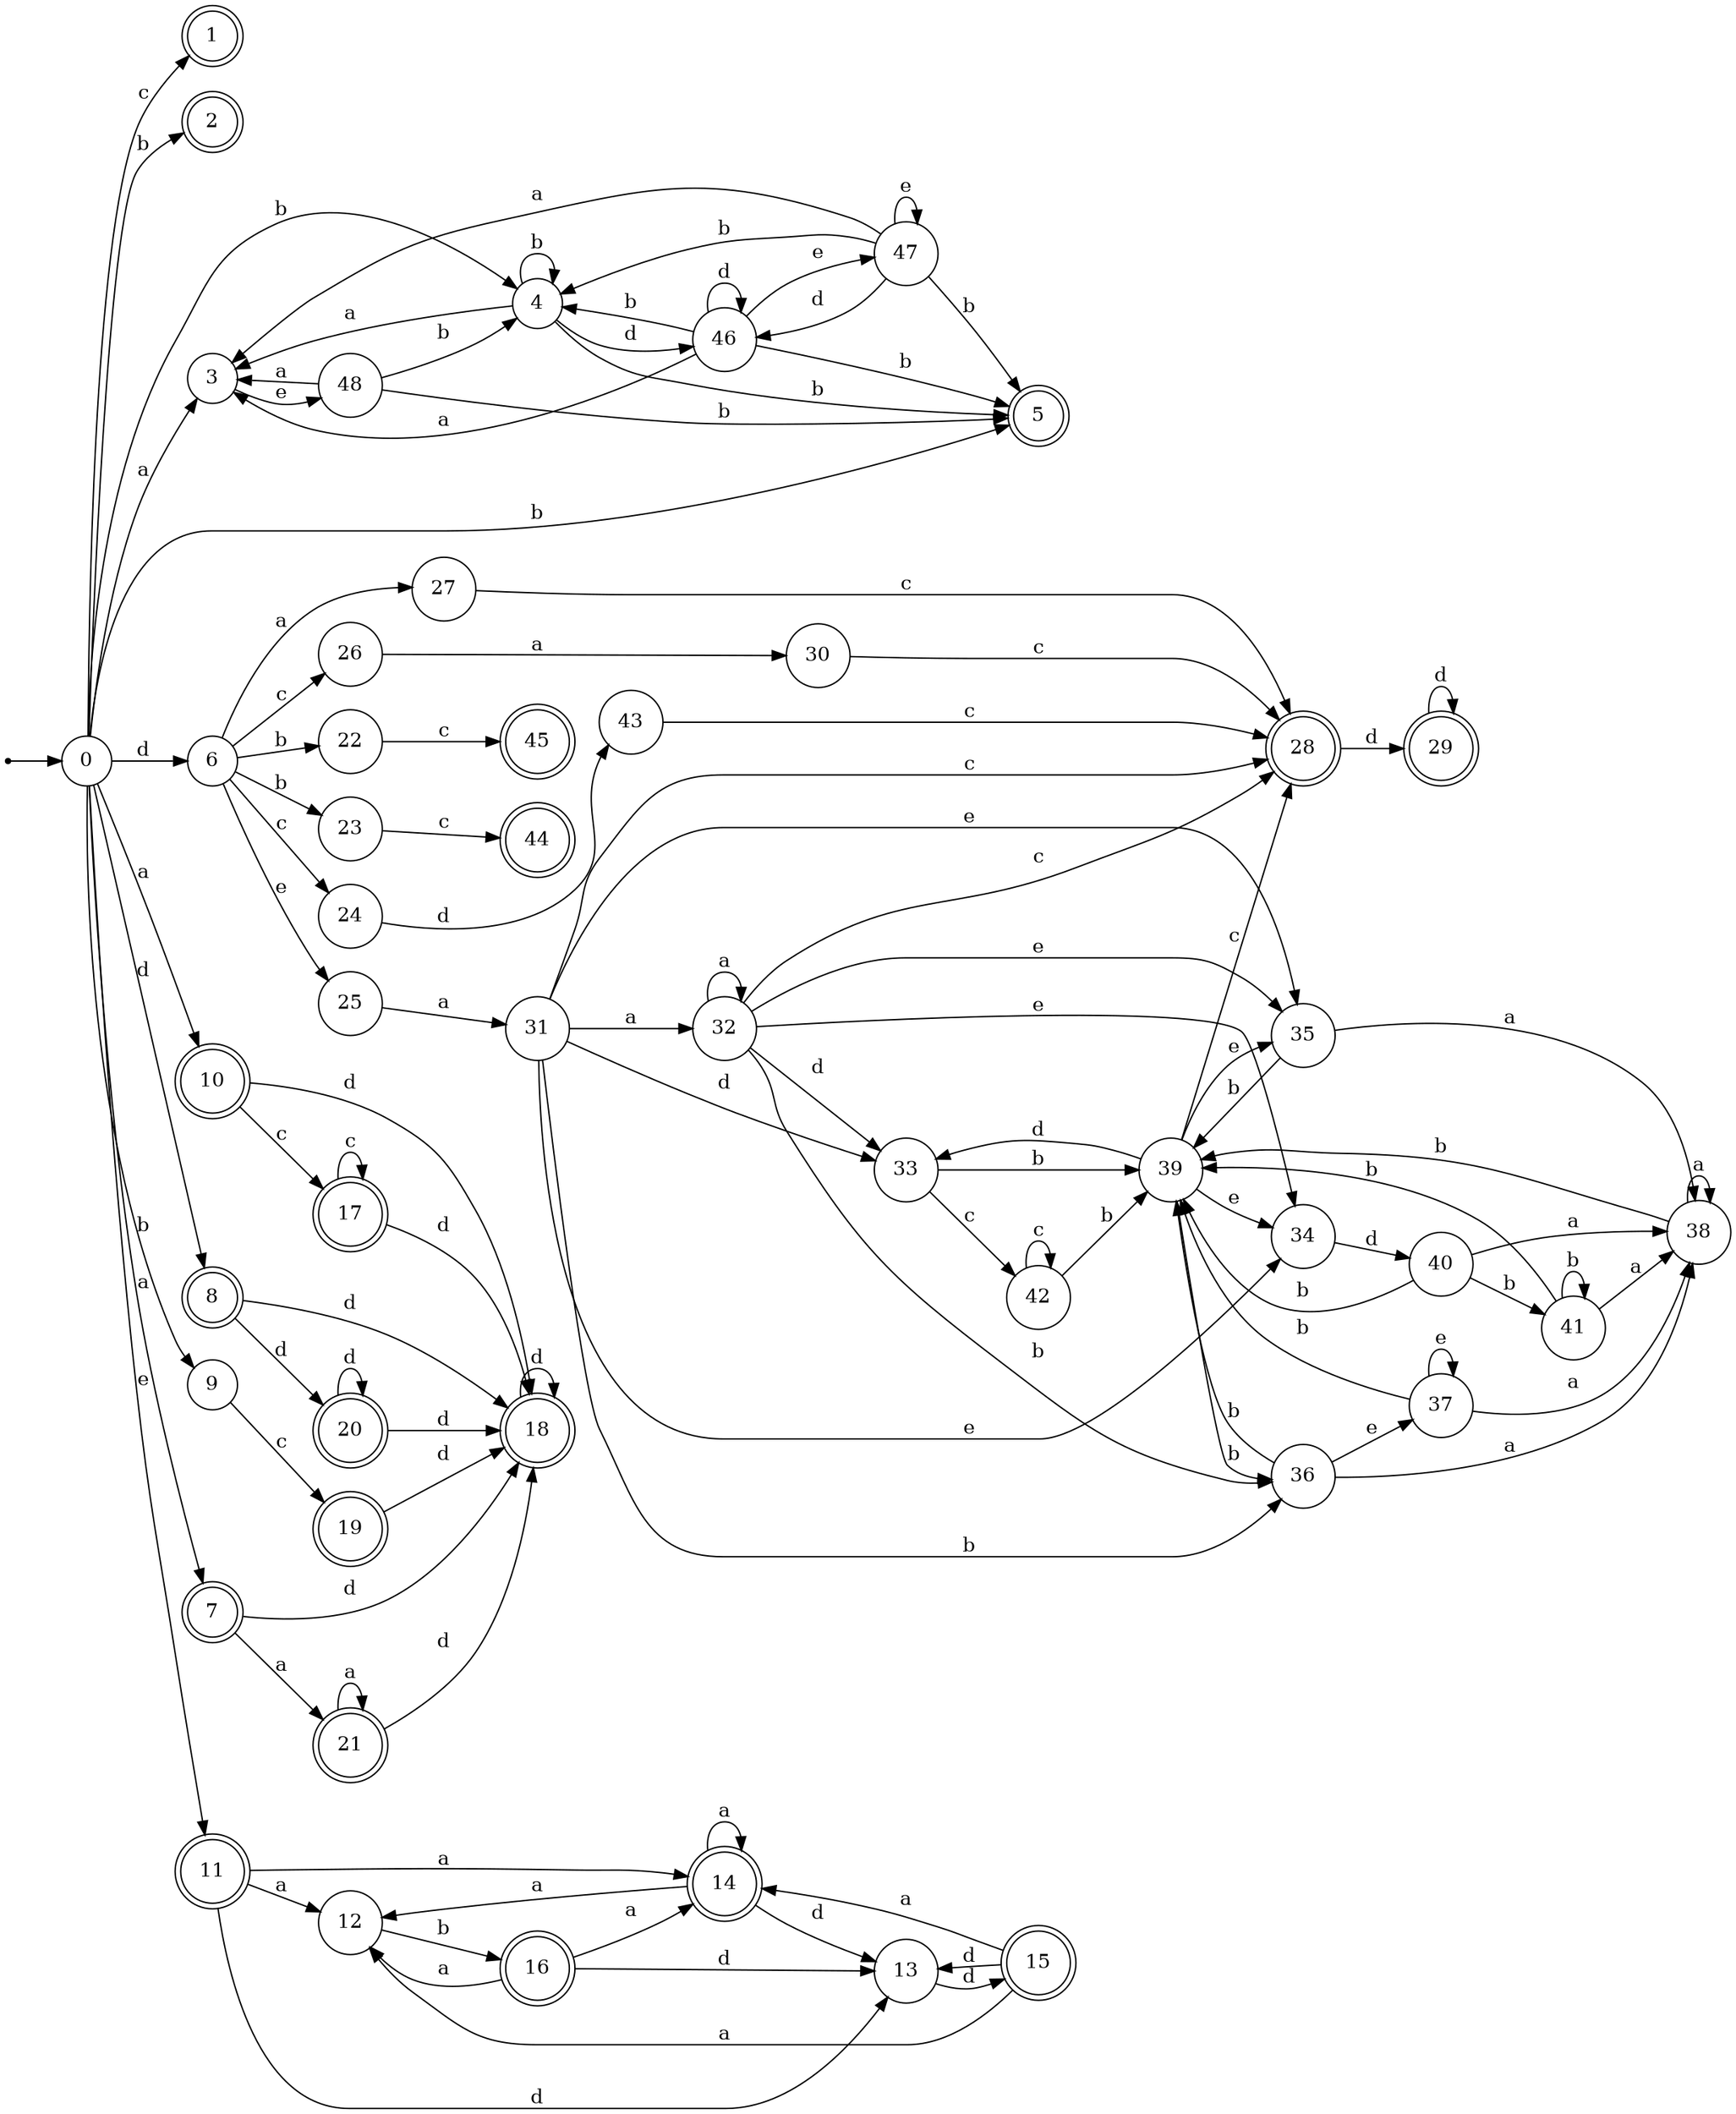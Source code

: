 digraph finite_state_machine {
rankdir=LR;
size="20,20";
node [shape = point]; "dummy0"
node [shape = circle]; "0";
"dummy0" -> "0";
node [shape = doublecircle]; "1";node [shape = doublecircle]; "2";node [shape = circle]; "3";
node [shape = circle]; "4";
node [shape = doublecircle]; "5";node [shape = circle]; "6";
node [shape = doublecircle]; "7";node [shape = doublecircle]; "8";node [shape = circle]; "9";
node [shape = doublecircle]; "10";node [shape = doublecircle]; "11";node [shape = circle]; "12";
node [shape = circle]; "13";
node [shape = doublecircle]; "14";node [shape = doublecircle]; "15";node [shape = doublecircle]; "16";node [shape = doublecircle]; "17";node [shape = doublecircle]; "18";node [shape = doublecircle]; "19";node [shape = doublecircle]; "20";node [shape = doublecircle]; "21";node [shape = circle]; "22";
node [shape = circle]; "23";
node [shape = circle]; "24";
node [shape = circle]; "25";
node [shape = circle]; "26";
node [shape = circle]; "27";
node [shape = doublecircle]; "28";node [shape = doublecircle]; "29";node [shape = circle]; "30";
node [shape = circle]; "31";
node [shape = circle]; "32";
node [shape = circle]; "33";
node [shape = circle]; "34";
node [shape = circle]; "35";
node [shape = circle]; "36";
node [shape = circle]; "37";
node [shape = circle]; "38";
node [shape = circle]; "39";
node [shape = circle]; "40";
node [shape = circle]; "41";
node [shape = circle]; "42";
node [shape = circle]; "43";
node [shape = doublecircle]; "44";node [shape = doublecircle]; "45";node [shape = circle]; "46";
node [shape = circle]; "47";
node [shape = circle]; "48";
"0" -> "1" [label = "c"];
 "0" -> "9" [label = "b"];
 "0" -> "2" [label = "b"];
 "0" -> "4" [label = "b"];
 "0" -> "5" [label = "b"];
 "0" -> "10" [label = "a"];
 "0" -> "3" [label = "a"];
 "0" -> "7" [label = "a"];
 "0" -> "8" [label = "d"];
 "0" -> "6" [label = "d"];
 "0" -> "11" [label = "e"];
 "11" -> "12" [label = "a"];
 "11" -> "14" [label = "a"];
 "11" -> "13" [label = "d"];
 "14" -> "12" [label = "a"];
 "14" -> "14" [label = "a"];
 "14" -> "13" [label = "d"];
 "13" -> "15" [label = "d"];
 "15" -> "13" [label = "d"];
 "15" -> "12" [label = "a"];
 "15" -> "14" [label = "a"];
 "12" -> "16" [label = "b"];
 "16" -> "12" [label = "a"];
 "16" -> "14" [label = "a"];
 "16" -> "13" [label = "d"];
 "10" -> "17" [label = "c"];
 "10" -> "18" [label = "d"];
 "18" -> "18" [label = "d"];
 "17" -> "17" [label = "c"];
 "17" -> "18" [label = "d"];
 "9" -> "19" [label = "c"];
 "19" -> "18" [label = "d"];
 "8" -> "18" [label = "d"];
 "8" -> "20" [label = "d"];
 "20" -> "18" [label = "d"];
 "20" -> "20" [label = "d"];
 "7" -> "21" [label = "a"];
 "7" -> "18" [label = "d"];
 "21" -> "21" [label = "a"];
 "21" -> "18" [label = "d"];
 "6" -> "22" [label = "b"];
 "6" -> "23" [label = "b"];
 "6" -> "24" [label = "c"];
 "6" -> "26" [label = "c"];
 "6" -> "25" [label = "e"];
 "6" -> "27" [label = "a"];
 "27" -> "28" [label = "c"];
 "28" -> "29" [label = "d"];
 "29" -> "29" [label = "d"];
 "26" -> "30" [label = "a"];
 "30" -> "28" [label = "c"];
 "25" -> "31" [label = "a"];
 "31" -> "32" [label = "a"];
 "31" -> "33" [label = "d"];
 "31" -> "34" [label = "e"];
 "31" -> "35" [label = "e"];
 "31" -> "36" [label = "b"];
 "31" -> "28" [label = "c"];
 "36" -> "37" [label = "e"];
 "36" -> "38" [label = "a"];
 "36" -> "39" [label = "b"];
 "39" -> "33" [label = "d"];
 "39" -> "34" [label = "e"];
 "39" -> "35" [label = "e"];
 "39" -> "36" [label = "b"];
 "39" -> "28" [label = "c"];
 "38" -> "38" [label = "a"];
 "38" -> "39" [label = "b"];
 "37" -> "37" [label = "e"];
 "37" -> "38" [label = "a"];
 "37" -> "39" [label = "b"];
 "35" -> "38" [label = "a"];
 "35" -> "39" [label = "b"];
 "34" -> "40" [label = "d"];
 "40" -> "41" [label = "b"];
 "40" -> "39" [label = "b"];
 "40" -> "38" [label = "a"];
 "41" -> "41" [label = "b"];
 "41" -> "39" [label = "b"];
 "41" -> "38" [label = "a"];
 "33" -> "42" [label = "c"];
 "33" -> "39" [label = "b"];
 "42" -> "42" [label = "c"];
 "42" -> "39" [label = "b"];
 "32" -> "32" [label = "a"];
 "32" -> "33" [label = "d"];
 "32" -> "34" [label = "e"];
 "32" -> "35" [label = "e"];
 "32" -> "36" [label = "b"];
 "32" -> "28" [label = "c"];
 "24" -> "43" [label = "d"];
 "43" -> "28" [label = "c"];
 "23" -> "44" [label = "c"];
 "22" -> "45" [label = "c"];
 "4" -> "4" [label = "b"];
 "4" -> "5" [label = "b"];
 "4" -> "46" [label = "d"];
 "4" -> "3" [label = "a"];
 "46" -> "46" [label = "d"];
 "46" -> "47" [label = "e"];
 "46" -> "4" [label = "b"];
 "46" -> "5" [label = "b"];
 "46" -> "3" [label = "a"];
 "47" -> "47" [label = "e"];
 "47" -> "46" [label = "d"];
 "47" -> "4" [label = "b"];
 "47" -> "5" [label = "b"];
 "47" -> "3" [label = "a"];
 "3" -> "48" [label = "e"];
 "48" -> "3" [label = "a"];
 "48" -> "4" [label = "b"];
 "48" -> "5" [label = "b"];
 }

